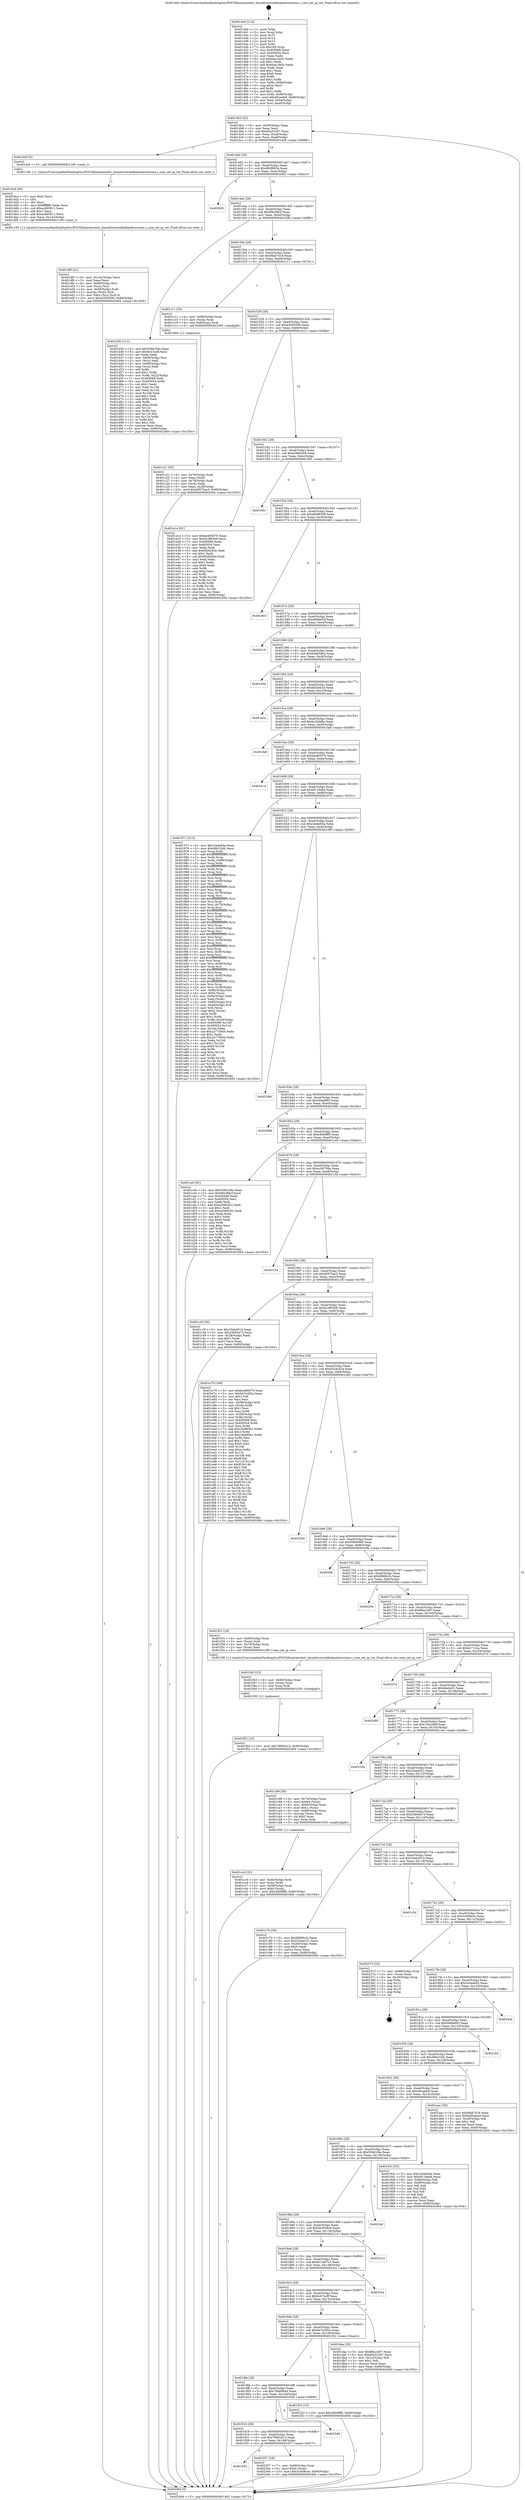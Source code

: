 digraph "0x401440" {
  label = "0x401440 (/mnt/c/Users/mathe/Desktop/tcc/POCII/binaries/extr_linuxdriversinfinibandcorecma.c_cma_set_ip_ver_Final-ollvm.out::main(0))"
  labelloc = "t"
  node[shape=record]

  Entry [label="",width=0.3,height=0.3,shape=circle,fillcolor=black,style=filled]
  "0x4014b2" [label="{
     0x4014b2 [32]\l
     | [instrs]\l
     &nbsp;&nbsp;0x4014b2 \<+6\>: mov -0x90(%rbp),%eax\l
     &nbsp;&nbsp;0x4014b8 \<+2\>: mov %eax,%ecx\l
     &nbsp;&nbsp;0x4014ba \<+6\>: sub $0x85a52267,%ecx\l
     &nbsp;&nbsp;0x4014c0 \<+6\>: mov %eax,-0xa4(%rbp)\l
     &nbsp;&nbsp;0x4014c6 \<+6\>: mov %ecx,-0xa8(%rbp)\l
     &nbsp;&nbsp;0x4014cc \<+6\>: je 0000000000401dc8 \<main+0x988\>\l
  }"]
  "0x401dc8" [label="{
     0x401dc8 [5]\l
     | [instrs]\l
     &nbsp;&nbsp;0x401dc8 \<+5\>: call 0000000000401160 \<next_i\>\l
     | [calls]\l
     &nbsp;&nbsp;0x401160 \{1\} (/mnt/c/Users/mathe/Desktop/tcc/POCII/binaries/extr_linuxdriversinfinibandcorecma.c_cma_set_ip_ver_Final-ollvm.out::next_i)\l
  }"]
  "0x4014d2" [label="{
     0x4014d2 [28]\l
     | [instrs]\l
     &nbsp;&nbsp;0x4014d2 \<+5\>: jmp 00000000004014d7 \<main+0x97\>\l
     &nbsp;&nbsp;0x4014d7 \<+6\>: mov -0xa4(%rbp),%eax\l
     &nbsp;&nbsp;0x4014dd \<+5\>: sub $0x860f8934,%eax\l
     &nbsp;&nbsp;0x4014e2 \<+6\>: mov %eax,-0xac(%rbp)\l
     &nbsp;&nbsp;0x4014e8 \<+6\>: je 0000000000402003 \<main+0xbc3\>\l
  }"]
  Exit [label="",width=0.3,height=0.3,shape=circle,fillcolor=black,style=filled,peripheries=2]
  "0x402003" [label="{
     0x402003\l
  }", style=dashed]
  "0x4014ee" [label="{
     0x4014ee [28]\l
     | [instrs]\l
     &nbsp;&nbsp;0x4014ee \<+5\>: jmp 00000000004014f3 \<main+0xb3\>\l
     &nbsp;&nbsp;0x4014f3 \<+6\>: mov -0xa4(%rbp),%eax\l
     &nbsp;&nbsp;0x4014f9 \<+5\>: sub $0x8f4386cf,%eax\l
     &nbsp;&nbsp;0x4014fe \<+6\>: mov %eax,-0xb0(%rbp)\l
     &nbsp;&nbsp;0x401504 \<+6\>: je 0000000000401d3b \<main+0x8fb\>\l
  }"]
  "0x401932" [label="{
     0x401932\l
  }", style=dashed]
  "0x401d3b" [label="{
     0x401d3b [111]\l
     | [instrs]\l
     &nbsp;&nbsp;0x401d3b \<+5\>: mov $0x53661f4e,%eax\l
     &nbsp;&nbsp;0x401d40 \<+5\>: mov $0x6cb7acff,%ecx\l
     &nbsp;&nbsp;0x401d45 \<+2\>: xor %edx,%edx\l
     &nbsp;&nbsp;0x401d47 \<+4\>: mov -0x58(%rbp),%rsi\l
     &nbsp;&nbsp;0x401d4b \<+2\>: mov (%rsi),%edi\l
     &nbsp;&nbsp;0x401d4d \<+4\>: mov -0x68(%rbp),%rsi\l
     &nbsp;&nbsp;0x401d51 \<+2\>: cmp (%rsi),%edi\l
     &nbsp;&nbsp;0x401d53 \<+4\>: setl %r8b\l
     &nbsp;&nbsp;0x401d57 \<+4\>: and $0x1,%r8b\l
     &nbsp;&nbsp;0x401d5b \<+4\>: mov %r8b,-0x22(%rbp)\l
     &nbsp;&nbsp;0x401d5f \<+7\>: mov 0x405068,%edi\l
     &nbsp;&nbsp;0x401d66 \<+8\>: mov 0x405054,%r9d\l
     &nbsp;&nbsp;0x401d6e \<+3\>: sub $0x1,%edx\l
     &nbsp;&nbsp;0x401d71 \<+3\>: mov %edi,%r10d\l
     &nbsp;&nbsp;0x401d74 \<+3\>: add %edx,%r10d\l
     &nbsp;&nbsp;0x401d77 \<+4\>: imul %r10d,%edi\l
     &nbsp;&nbsp;0x401d7b \<+3\>: and $0x1,%edi\l
     &nbsp;&nbsp;0x401d7e \<+3\>: cmp $0x0,%edi\l
     &nbsp;&nbsp;0x401d81 \<+4\>: sete %r8b\l
     &nbsp;&nbsp;0x401d85 \<+4\>: cmp $0xa,%r9d\l
     &nbsp;&nbsp;0x401d89 \<+4\>: setl %r11b\l
     &nbsp;&nbsp;0x401d8d \<+3\>: mov %r8b,%bl\l
     &nbsp;&nbsp;0x401d90 \<+3\>: and %r11b,%bl\l
     &nbsp;&nbsp;0x401d93 \<+3\>: xor %r11b,%r8b\l
     &nbsp;&nbsp;0x401d96 \<+3\>: or %r8b,%bl\l
     &nbsp;&nbsp;0x401d99 \<+3\>: test $0x1,%bl\l
     &nbsp;&nbsp;0x401d9c \<+3\>: cmovne %ecx,%eax\l
     &nbsp;&nbsp;0x401d9f \<+6\>: mov %eax,-0x90(%rbp)\l
     &nbsp;&nbsp;0x401da5 \<+5\>: jmp 0000000000402494 \<main+0x1054\>\l
  }"]
  "0x40150a" [label="{
     0x40150a [28]\l
     | [instrs]\l
     &nbsp;&nbsp;0x40150a \<+5\>: jmp 000000000040150f \<main+0xcf\>\l
     &nbsp;&nbsp;0x40150f \<+6\>: mov -0xa4(%rbp),%eax\l
     &nbsp;&nbsp;0x401515 \<+5\>: sub $0x9fa87416,%eax\l
     &nbsp;&nbsp;0x40151a \<+6\>: mov %eax,-0xb4(%rbp)\l
     &nbsp;&nbsp;0x401520 \<+6\>: je 0000000000401c11 \<main+0x7d1\>\l
  }"]
  "0x402357" [label="{
     0x402357 [28]\l
     | [instrs]\l
     &nbsp;&nbsp;0x402357 \<+7\>: mov -0x88(%rbp),%rax\l
     &nbsp;&nbsp;0x40235e \<+6\>: movl $0x0,(%rax)\l
     &nbsp;&nbsp;0x402364 \<+10\>: movl $0x3c008e3e,-0x90(%rbp)\l
     &nbsp;&nbsp;0x40236e \<+5\>: jmp 0000000000402494 \<main+0x1054\>\l
  }"]
  "0x401c11" [label="{
     0x401c11 [16]\l
     | [instrs]\l
     &nbsp;&nbsp;0x401c11 \<+4\>: mov -0x80(%rbp),%rax\l
     &nbsp;&nbsp;0x401c15 \<+3\>: mov (%rax),%rax\l
     &nbsp;&nbsp;0x401c18 \<+4\>: mov 0x8(%rax),%rdi\l
     &nbsp;&nbsp;0x401c1c \<+5\>: call 0000000000401060 \<atoi@plt\>\l
     | [calls]\l
     &nbsp;&nbsp;0x401060 \{1\} (unknown)\l
  }"]
  "0x401526" [label="{
     0x401526 [28]\l
     | [instrs]\l
     &nbsp;&nbsp;0x401526 \<+5\>: jmp 000000000040152b \<main+0xeb\>\l
     &nbsp;&nbsp;0x40152b \<+6\>: mov -0xa4(%rbp),%eax\l
     &nbsp;&nbsp;0x401531 \<+5\>: sub $0xa3595596,%eax\l
     &nbsp;&nbsp;0x401536 \<+6\>: mov %eax,-0xb8(%rbp)\l
     &nbsp;&nbsp;0x40153c \<+6\>: je 0000000000401e1e \<main+0x9de\>\l
  }"]
  "0x401916" [label="{
     0x401916 [28]\l
     | [instrs]\l
     &nbsp;&nbsp;0x401916 \<+5\>: jmp 000000000040191b \<main+0x4db\>\l
     &nbsp;&nbsp;0x40191b \<+6\>: mov -0xa4(%rbp),%eax\l
     &nbsp;&nbsp;0x401921 \<+5\>: sub $0x79992413,%eax\l
     &nbsp;&nbsp;0x401926 \<+6\>: mov %eax,-0x148(%rbp)\l
     &nbsp;&nbsp;0x40192c \<+6\>: je 0000000000402357 \<main+0xf17\>\l
  }"]
  "0x401e1e" [label="{
     0x401e1e [91]\l
     | [instrs]\l
     &nbsp;&nbsp;0x401e1e \<+5\>: mov $0xbe480070,%eax\l
     &nbsp;&nbsp;0x401e23 \<+5\>: mov $0xd1df0548,%ecx\l
     &nbsp;&nbsp;0x401e28 \<+7\>: mov 0x405068,%edx\l
     &nbsp;&nbsp;0x401e2f \<+7\>: mov 0x405054,%esi\l
     &nbsp;&nbsp;0x401e36 \<+2\>: mov %edx,%edi\l
     &nbsp;&nbsp;0x401e38 \<+6\>: add $0x9f28283e,%edi\l
     &nbsp;&nbsp;0x401e3e \<+3\>: sub $0x1,%edi\l
     &nbsp;&nbsp;0x401e41 \<+6\>: sub $0x9f28283e,%edi\l
     &nbsp;&nbsp;0x401e47 \<+3\>: imul %edi,%edx\l
     &nbsp;&nbsp;0x401e4a \<+3\>: and $0x1,%edx\l
     &nbsp;&nbsp;0x401e4d \<+3\>: cmp $0x0,%edx\l
     &nbsp;&nbsp;0x401e50 \<+4\>: sete %r8b\l
     &nbsp;&nbsp;0x401e54 \<+3\>: cmp $0xa,%esi\l
     &nbsp;&nbsp;0x401e57 \<+4\>: setl %r9b\l
     &nbsp;&nbsp;0x401e5b \<+3\>: mov %r8b,%r10b\l
     &nbsp;&nbsp;0x401e5e \<+3\>: and %r9b,%r10b\l
     &nbsp;&nbsp;0x401e61 \<+3\>: xor %r9b,%r8b\l
     &nbsp;&nbsp;0x401e64 \<+3\>: or %r8b,%r10b\l
     &nbsp;&nbsp;0x401e67 \<+4\>: test $0x1,%r10b\l
     &nbsp;&nbsp;0x401e6b \<+3\>: cmovne %ecx,%eax\l
     &nbsp;&nbsp;0x401e6e \<+6\>: mov %eax,-0x90(%rbp)\l
     &nbsp;&nbsp;0x401e74 \<+5\>: jmp 0000000000402494 \<main+0x1054\>\l
  }"]
  "0x401542" [label="{
     0x401542 [28]\l
     | [instrs]\l
     &nbsp;&nbsp;0x401542 \<+5\>: jmp 0000000000401547 \<main+0x107\>\l
     &nbsp;&nbsp;0x401547 \<+6\>: mov -0xa4(%rbp),%eax\l
     &nbsp;&nbsp;0x40154d \<+5\>: sub $0xa38e83e8,%eax\l
     &nbsp;&nbsp;0x401552 \<+6\>: mov %eax,-0xbc(%rbp)\l
     &nbsp;&nbsp;0x401558 \<+6\>: je 0000000000401f61 \<main+0xb21\>\l
  }"]
  "0x402348" [label="{
     0x402348\l
  }", style=dashed]
  "0x401f61" [label="{
     0x401f61\l
  }", style=dashed]
  "0x40155e" [label="{
     0x40155e [28]\l
     | [instrs]\l
     &nbsp;&nbsp;0x40155e \<+5\>: jmp 0000000000401563 \<main+0x123\>\l
     &nbsp;&nbsp;0x401563 \<+6\>: mov -0xa4(%rbp),%eax\l
     &nbsp;&nbsp;0x401569 \<+5\>: sub $0xa6688209,%eax\l
     &nbsp;&nbsp;0x40156e \<+6\>: mov %eax,-0xc0(%rbp)\l
     &nbsp;&nbsp;0x401574 \<+6\>: je 0000000000402463 \<main+0x1023\>\l
  }"]
  "0x401f52" [label="{
     0x401f52 [15]\l
     | [instrs]\l
     &nbsp;&nbsp;0x401f52 \<+10\>: movl $0x79992413,-0x90(%rbp)\l
     &nbsp;&nbsp;0x401f5c \<+5\>: jmp 0000000000402494 \<main+0x1054\>\l
  }"]
  "0x402463" [label="{
     0x402463\l
  }", style=dashed]
  "0x40157a" [label="{
     0x40157a [28]\l
     | [instrs]\l
     &nbsp;&nbsp;0x40157a \<+5\>: jmp 000000000040157f \<main+0x13f\>\l
     &nbsp;&nbsp;0x40157f \<+6\>: mov -0xa4(%rbp),%eax\l
     &nbsp;&nbsp;0x401585 \<+5\>: sub $0xa68de02f,%eax\l
     &nbsp;&nbsp;0x40158a \<+6\>: mov %eax,-0xc4(%rbp)\l
     &nbsp;&nbsp;0x401590 \<+6\>: je 00000000004021cf \<main+0xd8f\>\l
  }"]
  "0x401f43" [label="{
     0x401f43 [15]\l
     | [instrs]\l
     &nbsp;&nbsp;0x401f43 \<+4\>: mov -0x60(%rbp),%rax\l
     &nbsp;&nbsp;0x401f47 \<+3\>: mov (%rax),%rax\l
     &nbsp;&nbsp;0x401f4a \<+3\>: mov %rax,%rdi\l
     &nbsp;&nbsp;0x401f4d \<+5\>: call 0000000000401030 \<free@plt\>\l
     | [calls]\l
     &nbsp;&nbsp;0x401030 \{1\} (unknown)\l
  }"]
  "0x4021cf" [label="{
     0x4021cf\l
  }", style=dashed]
  "0x401596" [label="{
     0x401596 [28]\l
     | [instrs]\l
     &nbsp;&nbsp;0x401596 \<+5\>: jmp 000000000040159b \<main+0x15b\>\l
     &nbsp;&nbsp;0x40159b \<+6\>: mov -0xa4(%rbp),%eax\l
     &nbsp;&nbsp;0x4015a1 \<+5\>: sub $0xb44b59e2,%eax\l
     &nbsp;&nbsp;0x4015a6 \<+6\>: mov %eax,-0xc8(%rbp)\l
     &nbsp;&nbsp;0x4015ac \<+6\>: je 0000000000401b5d \<main+0x71d\>\l
  }"]
  "0x4018fa" [label="{
     0x4018fa [28]\l
     | [instrs]\l
     &nbsp;&nbsp;0x4018fa \<+5\>: jmp 00000000004018ff \<main+0x4bf\>\l
     &nbsp;&nbsp;0x4018ff \<+6\>: mov -0xa4(%rbp),%eax\l
     &nbsp;&nbsp;0x401905 \<+5\>: sub $0x76b69b4d,%eax\l
     &nbsp;&nbsp;0x40190a \<+6\>: mov %eax,-0x144(%rbp)\l
     &nbsp;&nbsp;0x401910 \<+6\>: je 0000000000402348 \<main+0xf08\>\l
  }"]
  "0x401b5d" [label="{
     0x401b5d\l
  }", style=dashed]
  "0x4015b2" [label="{
     0x4015b2 [28]\l
     | [instrs]\l
     &nbsp;&nbsp;0x4015b2 \<+5\>: jmp 00000000004015b7 \<main+0x177\>\l
     &nbsp;&nbsp;0x4015b7 \<+6\>: mov -0xa4(%rbp),%eax\l
     &nbsp;&nbsp;0x4015bd \<+5\>: sub $0xbbf2eb2d,%eax\l
     &nbsp;&nbsp;0x4015c2 \<+6\>: mov %eax,-0xcc(%rbp)\l
     &nbsp;&nbsp;0x4015c8 \<+6\>: je 0000000000401aca \<main+0x68a\>\l
  }"]
  "0x401f22" [label="{
     0x401f22 [15]\l
     | [instrs]\l
     &nbsp;&nbsp;0x401f22 \<+10\>: movl $0xc8408ff5,-0x90(%rbp)\l
     &nbsp;&nbsp;0x401f2c \<+5\>: jmp 0000000000402494 \<main+0x1054\>\l
  }"]
  "0x401aca" [label="{
     0x401aca\l
  }", style=dashed]
  "0x4015ce" [label="{
     0x4015ce [28]\l
     | [instrs]\l
     &nbsp;&nbsp;0x4015ce \<+5\>: jmp 00000000004015d3 \<main+0x193\>\l
     &nbsp;&nbsp;0x4015d3 \<+6\>: mov -0xa4(%rbp),%eax\l
     &nbsp;&nbsp;0x4015d9 \<+5\>: sub $0xbc2bfd8a,%eax\l
     &nbsp;&nbsp;0x4015de \<+6\>: mov %eax,-0xd0(%rbp)\l
     &nbsp;&nbsp;0x4015e4 \<+6\>: je 0000000000401fa8 \<main+0xb68\>\l
  }"]
  "0x401df5" [label="{
     0x401df5 [41]\l
     | [instrs]\l
     &nbsp;&nbsp;0x401df5 \<+6\>: mov -0x14c(%rbp),%ecx\l
     &nbsp;&nbsp;0x401dfb \<+3\>: imul %eax,%ecx\l
     &nbsp;&nbsp;0x401dfe \<+4\>: mov -0x60(%rbp),%rsi\l
     &nbsp;&nbsp;0x401e02 \<+3\>: mov (%rsi),%rsi\l
     &nbsp;&nbsp;0x401e05 \<+4\>: mov -0x58(%rbp),%rdi\l
     &nbsp;&nbsp;0x401e09 \<+3\>: movslq (%rdi),%rdi\l
     &nbsp;&nbsp;0x401e0c \<+3\>: mov %ecx,(%rsi,%rdi,4)\l
     &nbsp;&nbsp;0x401e0f \<+10\>: movl $0xa3595596,-0x90(%rbp)\l
     &nbsp;&nbsp;0x401e19 \<+5\>: jmp 0000000000402494 \<main+0x1054\>\l
  }"]
  "0x401fa8" [label="{
     0x401fa8\l
  }", style=dashed]
  "0x4015ea" [label="{
     0x4015ea [28]\l
     | [instrs]\l
     &nbsp;&nbsp;0x4015ea \<+5\>: jmp 00000000004015ef \<main+0x1af\>\l
     &nbsp;&nbsp;0x4015ef \<+6\>: mov -0xa4(%rbp),%eax\l
     &nbsp;&nbsp;0x4015f5 \<+5\>: sub $0xbe480070,%eax\l
     &nbsp;&nbsp;0x4015fa \<+6\>: mov %eax,-0xd4(%rbp)\l
     &nbsp;&nbsp;0x401600 \<+6\>: je 0000000000402414 \<main+0xfd4\>\l
  }"]
  "0x401dcd" [label="{
     0x401dcd [40]\l
     | [instrs]\l
     &nbsp;&nbsp;0x401dcd \<+5\>: mov $0x2,%ecx\l
     &nbsp;&nbsp;0x401dd2 \<+1\>: cltd\l
     &nbsp;&nbsp;0x401dd3 \<+2\>: idiv %ecx\l
     &nbsp;&nbsp;0x401dd5 \<+6\>: imul $0xfffffffe,%edx,%ecx\l
     &nbsp;&nbsp;0x401ddb \<+6\>: sub $0xac665911,%ecx\l
     &nbsp;&nbsp;0x401de1 \<+3\>: add $0x1,%ecx\l
     &nbsp;&nbsp;0x401de4 \<+6\>: add $0xac665911,%ecx\l
     &nbsp;&nbsp;0x401dea \<+6\>: mov %ecx,-0x14c(%rbp)\l
     &nbsp;&nbsp;0x401df0 \<+5\>: call 0000000000401160 \<next_i\>\l
     | [calls]\l
     &nbsp;&nbsp;0x401160 \{1\} (/mnt/c/Users/mathe/Desktop/tcc/POCII/binaries/extr_linuxdriversinfinibandcorecma.c_cma_set_ip_ver_Final-ollvm.out::next_i)\l
  }"]
  "0x402414" [label="{
     0x402414\l
  }", style=dashed]
  "0x401606" [label="{
     0x401606 [28]\l
     | [instrs]\l
     &nbsp;&nbsp;0x401606 \<+5\>: jmp 000000000040160b \<main+0x1cb\>\l
     &nbsp;&nbsp;0x40160b \<+6\>: mov -0xa4(%rbp),%eax\l
     &nbsp;&nbsp;0x401611 \<+5\>: sub $0xbf118dd4,%eax\l
     &nbsp;&nbsp;0x401616 \<+6\>: mov %eax,-0xd8(%rbp)\l
     &nbsp;&nbsp;0x40161c \<+6\>: je 0000000000401971 \<main+0x531\>\l
  }"]
  "0x4018de" [label="{
     0x4018de [28]\l
     | [instrs]\l
     &nbsp;&nbsp;0x4018de \<+5\>: jmp 00000000004018e3 \<main+0x4a3\>\l
     &nbsp;&nbsp;0x4018e3 \<+6\>: mov -0xa4(%rbp),%eax\l
     &nbsp;&nbsp;0x4018e9 \<+5\>: sub $0x6e7e382a,%eax\l
     &nbsp;&nbsp;0x4018ee \<+6\>: mov %eax,-0x140(%rbp)\l
     &nbsp;&nbsp;0x4018f4 \<+6\>: je 0000000000401f22 \<main+0xae2\>\l
  }"]
  "0x401971" [label="{
     0x401971 [315]\l
     | [instrs]\l
     &nbsp;&nbsp;0x401971 \<+5\>: mov $0xc2ede64a,%eax\l
     &nbsp;&nbsp;0x401976 \<+5\>: mov $0x49b31bfc,%ecx\l
     &nbsp;&nbsp;0x40197b \<+3\>: mov %rsp,%rdx\l
     &nbsp;&nbsp;0x40197e \<+4\>: add $0xfffffffffffffff0,%rdx\l
     &nbsp;&nbsp;0x401982 \<+3\>: mov %rdx,%rsp\l
     &nbsp;&nbsp;0x401985 \<+7\>: mov %rdx,-0x88(%rbp)\l
     &nbsp;&nbsp;0x40198c \<+3\>: mov %rsp,%rdx\l
     &nbsp;&nbsp;0x40198f \<+4\>: add $0xfffffffffffffff0,%rdx\l
     &nbsp;&nbsp;0x401993 \<+3\>: mov %rdx,%rsp\l
     &nbsp;&nbsp;0x401996 \<+3\>: mov %rsp,%rsi\l
     &nbsp;&nbsp;0x401999 \<+4\>: add $0xfffffffffffffff0,%rsi\l
     &nbsp;&nbsp;0x40199d \<+3\>: mov %rsi,%rsp\l
     &nbsp;&nbsp;0x4019a0 \<+4\>: mov %rsi,-0x80(%rbp)\l
     &nbsp;&nbsp;0x4019a4 \<+3\>: mov %rsp,%rsi\l
     &nbsp;&nbsp;0x4019a7 \<+4\>: add $0xfffffffffffffff0,%rsi\l
     &nbsp;&nbsp;0x4019ab \<+3\>: mov %rsi,%rsp\l
     &nbsp;&nbsp;0x4019ae \<+4\>: mov %rsi,-0x78(%rbp)\l
     &nbsp;&nbsp;0x4019b2 \<+3\>: mov %rsp,%rsi\l
     &nbsp;&nbsp;0x4019b5 \<+4\>: add $0xfffffffffffffff0,%rsi\l
     &nbsp;&nbsp;0x4019b9 \<+3\>: mov %rsi,%rsp\l
     &nbsp;&nbsp;0x4019bc \<+4\>: mov %rsi,-0x70(%rbp)\l
     &nbsp;&nbsp;0x4019c0 \<+3\>: mov %rsp,%rsi\l
     &nbsp;&nbsp;0x4019c3 \<+4\>: add $0xfffffffffffffff0,%rsi\l
     &nbsp;&nbsp;0x4019c7 \<+3\>: mov %rsi,%rsp\l
     &nbsp;&nbsp;0x4019ca \<+4\>: mov %rsi,-0x68(%rbp)\l
     &nbsp;&nbsp;0x4019ce \<+3\>: mov %rsp,%rsi\l
     &nbsp;&nbsp;0x4019d1 \<+4\>: add $0xfffffffffffffff0,%rsi\l
     &nbsp;&nbsp;0x4019d5 \<+3\>: mov %rsi,%rsp\l
     &nbsp;&nbsp;0x4019d8 \<+4\>: mov %rsi,-0x60(%rbp)\l
     &nbsp;&nbsp;0x4019dc \<+3\>: mov %rsp,%rsi\l
     &nbsp;&nbsp;0x4019df \<+4\>: add $0xfffffffffffffff0,%rsi\l
     &nbsp;&nbsp;0x4019e3 \<+3\>: mov %rsi,%rsp\l
     &nbsp;&nbsp;0x4019e6 \<+4\>: mov %rsi,-0x58(%rbp)\l
     &nbsp;&nbsp;0x4019ea \<+3\>: mov %rsp,%rsi\l
     &nbsp;&nbsp;0x4019ed \<+4\>: add $0xfffffffffffffff0,%rsi\l
     &nbsp;&nbsp;0x4019f1 \<+3\>: mov %rsi,%rsp\l
     &nbsp;&nbsp;0x4019f4 \<+4\>: mov %rsi,-0x50(%rbp)\l
     &nbsp;&nbsp;0x4019f8 \<+3\>: mov %rsp,%rsi\l
     &nbsp;&nbsp;0x4019fb \<+4\>: add $0xfffffffffffffff0,%rsi\l
     &nbsp;&nbsp;0x4019ff \<+3\>: mov %rsi,%rsp\l
     &nbsp;&nbsp;0x401a02 \<+4\>: mov %rsi,-0x48(%rbp)\l
     &nbsp;&nbsp;0x401a06 \<+3\>: mov %rsp,%rsi\l
     &nbsp;&nbsp;0x401a09 \<+4\>: add $0xfffffffffffffff0,%rsi\l
     &nbsp;&nbsp;0x401a0d \<+3\>: mov %rsi,%rsp\l
     &nbsp;&nbsp;0x401a10 \<+4\>: mov %rsi,-0x40(%rbp)\l
     &nbsp;&nbsp;0x401a14 \<+3\>: mov %rsp,%rsi\l
     &nbsp;&nbsp;0x401a17 \<+4\>: add $0xfffffffffffffff0,%rsi\l
     &nbsp;&nbsp;0x401a1b \<+3\>: mov %rsi,%rsp\l
     &nbsp;&nbsp;0x401a1e \<+4\>: mov %rsi,-0x38(%rbp)\l
     &nbsp;&nbsp;0x401a22 \<+7\>: mov -0x88(%rbp),%rsi\l
     &nbsp;&nbsp;0x401a29 \<+6\>: movl $0x0,(%rsi)\l
     &nbsp;&nbsp;0x401a2f \<+6\>: mov -0x94(%rbp),%edi\l
     &nbsp;&nbsp;0x401a35 \<+2\>: mov %edi,(%rdx)\l
     &nbsp;&nbsp;0x401a37 \<+4\>: mov -0x80(%rbp),%rsi\l
     &nbsp;&nbsp;0x401a3b \<+7\>: mov -0xa0(%rbp),%r8\l
     &nbsp;&nbsp;0x401a42 \<+3\>: mov %r8,(%rsi)\l
     &nbsp;&nbsp;0x401a45 \<+3\>: cmpl $0x2,(%rdx)\l
     &nbsp;&nbsp;0x401a48 \<+4\>: setne %r9b\l
     &nbsp;&nbsp;0x401a4c \<+4\>: and $0x1,%r9b\l
     &nbsp;&nbsp;0x401a50 \<+4\>: mov %r9b,-0x29(%rbp)\l
     &nbsp;&nbsp;0x401a54 \<+8\>: mov 0x405068,%r10d\l
     &nbsp;&nbsp;0x401a5c \<+8\>: mov 0x405054,%r11d\l
     &nbsp;&nbsp;0x401a64 \<+3\>: mov %r10d,%ebx\l
     &nbsp;&nbsp;0x401a67 \<+6\>: sub $0x2a774944,%ebx\l
     &nbsp;&nbsp;0x401a6d \<+3\>: sub $0x1,%ebx\l
     &nbsp;&nbsp;0x401a70 \<+6\>: add $0x2a774944,%ebx\l
     &nbsp;&nbsp;0x401a76 \<+4\>: imul %ebx,%r10d\l
     &nbsp;&nbsp;0x401a7a \<+4\>: and $0x1,%r10d\l
     &nbsp;&nbsp;0x401a7e \<+4\>: cmp $0x0,%r10d\l
     &nbsp;&nbsp;0x401a82 \<+4\>: sete %r9b\l
     &nbsp;&nbsp;0x401a86 \<+4\>: cmp $0xa,%r11d\l
     &nbsp;&nbsp;0x401a8a \<+4\>: setl %r14b\l
     &nbsp;&nbsp;0x401a8e \<+3\>: mov %r9b,%r15b\l
     &nbsp;&nbsp;0x401a91 \<+3\>: and %r14b,%r15b\l
     &nbsp;&nbsp;0x401a94 \<+3\>: xor %r14b,%r9b\l
     &nbsp;&nbsp;0x401a97 \<+3\>: or %r9b,%r15b\l
     &nbsp;&nbsp;0x401a9a \<+4\>: test $0x1,%r15b\l
     &nbsp;&nbsp;0x401a9e \<+3\>: cmovne %ecx,%eax\l
     &nbsp;&nbsp;0x401aa1 \<+6\>: mov %eax,-0x90(%rbp)\l
     &nbsp;&nbsp;0x401aa7 \<+5\>: jmp 0000000000402494 \<main+0x1054\>\l
  }"]
  "0x401622" [label="{
     0x401622 [28]\l
     | [instrs]\l
     &nbsp;&nbsp;0x401622 \<+5\>: jmp 0000000000401627 \<main+0x1e7\>\l
     &nbsp;&nbsp;0x401627 \<+6\>: mov -0xa4(%rbp),%eax\l
     &nbsp;&nbsp;0x40162d \<+5\>: sub $0xc2ede64a,%eax\l
     &nbsp;&nbsp;0x401632 \<+6\>: mov %eax,-0xdc(%rbp)\l
     &nbsp;&nbsp;0x401638 \<+6\>: je 0000000000402389 \<main+0xf49\>\l
  }"]
  "0x401daa" [label="{
     0x401daa [30]\l
     | [instrs]\l
     &nbsp;&nbsp;0x401daa \<+5\>: mov $0xff4a1b87,%eax\l
     &nbsp;&nbsp;0x401daf \<+5\>: mov $0x85a52267,%ecx\l
     &nbsp;&nbsp;0x401db4 \<+3\>: mov -0x22(%rbp),%dl\l
     &nbsp;&nbsp;0x401db7 \<+3\>: test $0x1,%dl\l
     &nbsp;&nbsp;0x401dba \<+3\>: cmovne %ecx,%eax\l
     &nbsp;&nbsp;0x401dbd \<+6\>: mov %eax,-0x90(%rbp)\l
     &nbsp;&nbsp;0x401dc3 \<+5\>: jmp 0000000000402494 \<main+0x1054\>\l
  }"]
  "0x402389" [label="{
     0x402389\l
  }", style=dashed]
  "0x40163e" [label="{
     0x40163e [28]\l
     | [instrs]\l
     &nbsp;&nbsp;0x40163e \<+5\>: jmp 0000000000401643 \<main+0x203\>\l
     &nbsp;&nbsp;0x401643 \<+6\>: mov -0xa4(%rbp),%eax\l
     &nbsp;&nbsp;0x401649 \<+5\>: sub $0xc6aa9f53,%eax\l
     &nbsp;&nbsp;0x40164e \<+6\>: mov %eax,-0xe0(%rbp)\l
     &nbsp;&nbsp;0x401654 \<+6\>: je 000000000040209b \<main+0xc5b\>\l
  }"]
  "0x4018c2" [label="{
     0x4018c2 [28]\l
     | [instrs]\l
     &nbsp;&nbsp;0x4018c2 \<+5\>: jmp 00000000004018c7 \<main+0x487\>\l
     &nbsp;&nbsp;0x4018c7 \<+6\>: mov -0xa4(%rbp),%eax\l
     &nbsp;&nbsp;0x4018cd \<+5\>: sub $0x6cb7acff,%eax\l
     &nbsp;&nbsp;0x4018d2 \<+6\>: mov %eax,-0x13c(%rbp)\l
     &nbsp;&nbsp;0x4018d8 \<+6\>: je 0000000000401daa \<main+0x96a\>\l
  }"]
  "0x40209b" [label="{
     0x40209b\l
  }", style=dashed]
  "0x40165a" [label="{
     0x40165a [28]\l
     | [instrs]\l
     &nbsp;&nbsp;0x40165a \<+5\>: jmp 000000000040165f \<main+0x21f\>\l
     &nbsp;&nbsp;0x40165f \<+6\>: mov -0xa4(%rbp),%eax\l
     &nbsp;&nbsp;0x401665 \<+5\>: sub $0xc8408ff5,%eax\l
     &nbsp;&nbsp;0x40166a \<+6\>: mov %eax,-0xe4(%rbp)\l
     &nbsp;&nbsp;0x401670 \<+6\>: je 0000000000401ce0 \<main+0x8a0\>\l
  }"]
  "0x4023ce" [label="{
     0x4023ce\l
  }", style=dashed]
  "0x401ce0" [label="{
     0x401ce0 [91]\l
     | [instrs]\l
     &nbsp;&nbsp;0x401ce0 \<+5\>: mov $0x53661f4e,%eax\l
     &nbsp;&nbsp;0x401ce5 \<+5\>: mov $0x8f4386cf,%ecx\l
     &nbsp;&nbsp;0x401cea \<+7\>: mov 0x405068,%edx\l
     &nbsp;&nbsp;0x401cf1 \<+7\>: mov 0x405054,%esi\l
     &nbsp;&nbsp;0x401cf8 \<+2\>: mov %edx,%edi\l
     &nbsp;&nbsp;0x401cfa \<+6\>: add $0xa2066202,%edi\l
     &nbsp;&nbsp;0x401d00 \<+3\>: sub $0x1,%edi\l
     &nbsp;&nbsp;0x401d03 \<+6\>: sub $0xa2066202,%edi\l
     &nbsp;&nbsp;0x401d09 \<+3\>: imul %edi,%edx\l
     &nbsp;&nbsp;0x401d0c \<+3\>: and $0x1,%edx\l
     &nbsp;&nbsp;0x401d0f \<+3\>: cmp $0x0,%edx\l
     &nbsp;&nbsp;0x401d12 \<+4\>: sete %r8b\l
     &nbsp;&nbsp;0x401d16 \<+3\>: cmp $0xa,%esi\l
     &nbsp;&nbsp;0x401d19 \<+4\>: setl %r9b\l
     &nbsp;&nbsp;0x401d1d \<+3\>: mov %r8b,%r10b\l
     &nbsp;&nbsp;0x401d20 \<+3\>: and %r9b,%r10b\l
     &nbsp;&nbsp;0x401d23 \<+3\>: xor %r9b,%r8b\l
     &nbsp;&nbsp;0x401d26 \<+3\>: or %r8b,%r10b\l
     &nbsp;&nbsp;0x401d29 \<+4\>: test $0x1,%r10b\l
     &nbsp;&nbsp;0x401d2d \<+3\>: cmovne %ecx,%eax\l
     &nbsp;&nbsp;0x401d30 \<+6\>: mov %eax,-0x90(%rbp)\l
     &nbsp;&nbsp;0x401d36 \<+5\>: jmp 0000000000402494 \<main+0x1054\>\l
  }"]
  "0x401676" [label="{
     0x401676 [28]\l
     | [instrs]\l
     &nbsp;&nbsp;0x401676 \<+5\>: jmp 000000000040167b \<main+0x23b\>\l
     &nbsp;&nbsp;0x40167b \<+6\>: mov -0xa4(%rbp),%eax\l
     &nbsp;&nbsp;0x401681 \<+5\>: sub $0xcc00794a,%eax\l
     &nbsp;&nbsp;0x401686 \<+6\>: mov %eax,-0xe8(%rbp)\l
     &nbsp;&nbsp;0x40168c \<+6\>: je 0000000000402154 \<main+0xd14\>\l
  }"]
  "0x4018a6" [label="{
     0x4018a6 [28]\l
     | [instrs]\l
     &nbsp;&nbsp;0x4018a6 \<+5\>: jmp 00000000004018ab \<main+0x46b\>\l
     &nbsp;&nbsp;0x4018ab \<+6\>: mov -0xa4(%rbp),%eax\l
     &nbsp;&nbsp;0x4018b1 \<+5\>: sub $0x612487c3,%eax\l
     &nbsp;&nbsp;0x4018b6 \<+6\>: mov %eax,-0x138(%rbp)\l
     &nbsp;&nbsp;0x4018bc \<+6\>: je 00000000004023ce \<main+0xf8e\>\l
  }"]
  "0x402154" [label="{
     0x402154\l
  }", style=dashed]
  "0x401692" [label="{
     0x401692 [28]\l
     | [instrs]\l
     &nbsp;&nbsp;0x401692 \<+5\>: jmp 0000000000401697 \<main+0x257\>\l
     &nbsp;&nbsp;0x401697 \<+6\>: mov -0xa4(%rbp),%eax\l
     &nbsp;&nbsp;0x40169d \<+5\>: sub $0xd057bac3,%eax\l
     &nbsp;&nbsp;0x4016a2 \<+6\>: mov %eax,-0xec(%rbp)\l
     &nbsp;&nbsp;0x4016a8 \<+6\>: je 0000000000401c3f \<main+0x7ff\>\l
  }"]
  "0x40221d" [label="{
     0x40221d\l
  }", style=dashed]
  "0x401c3f" [label="{
     0x401c3f [30]\l
     | [instrs]\l
     &nbsp;&nbsp;0x401c3f \<+5\>: mov $0x33eb2014,%eax\l
     &nbsp;&nbsp;0x401c44 \<+5\>: mov $0x25b93a73,%ecx\l
     &nbsp;&nbsp;0x401c49 \<+3\>: mov -0x28(%rbp),%edx\l
     &nbsp;&nbsp;0x401c4c \<+3\>: cmp $0x1,%edx\l
     &nbsp;&nbsp;0x401c4f \<+3\>: cmovl %ecx,%eax\l
     &nbsp;&nbsp;0x401c52 \<+6\>: mov %eax,-0x90(%rbp)\l
     &nbsp;&nbsp;0x401c58 \<+5\>: jmp 0000000000402494 \<main+0x1054\>\l
  }"]
  "0x4016ae" [label="{
     0x4016ae [28]\l
     | [instrs]\l
     &nbsp;&nbsp;0x4016ae \<+5\>: jmp 00000000004016b3 \<main+0x273\>\l
     &nbsp;&nbsp;0x4016b3 \<+6\>: mov -0xa4(%rbp),%eax\l
     &nbsp;&nbsp;0x4016b9 \<+5\>: sub $0xd1df0548,%eax\l
     &nbsp;&nbsp;0x4016be \<+6\>: mov %eax,-0xf0(%rbp)\l
     &nbsp;&nbsp;0x4016c4 \<+6\>: je 0000000000401e79 \<main+0xa39\>\l
  }"]
  "0x40188a" [label="{
     0x40188a [28]\l
     | [instrs]\l
     &nbsp;&nbsp;0x40188a \<+5\>: jmp 000000000040188f \<main+0x44f\>\l
     &nbsp;&nbsp;0x40188f \<+6\>: mov -0xa4(%rbp),%eax\l
     &nbsp;&nbsp;0x401895 \<+5\>: sub $0x5e35b8cd,%eax\l
     &nbsp;&nbsp;0x40189a \<+6\>: mov %eax,-0x134(%rbp)\l
     &nbsp;&nbsp;0x4018a0 \<+6\>: je 000000000040221d \<main+0xddd\>\l
  }"]
  "0x401e79" [label="{
     0x401e79 [169]\l
     | [instrs]\l
     &nbsp;&nbsp;0x401e79 \<+5\>: mov $0xbe480070,%eax\l
     &nbsp;&nbsp;0x401e7e \<+5\>: mov $0x6e7e382a,%ecx\l
     &nbsp;&nbsp;0x401e83 \<+2\>: mov $0x1,%dl\l
     &nbsp;&nbsp;0x401e85 \<+2\>: xor %esi,%esi\l
     &nbsp;&nbsp;0x401e87 \<+4\>: mov -0x58(%rbp),%rdi\l
     &nbsp;&nbsp;0x401e8b \<+3\>: mov (%rdi),%r8d\l
     &nbsp;&nbsp;0x401e8e \<+3\>: sub $0x1,%esi\l
     &nbsp;&nbsp;0x401e91 \<+3\>: sub %esi,%r8d\l
     &nbsp;&nbsp;0x401e94 \<+4\>: mov -0x58(%rbp),%rdi\l
     &nbsp;&nbsp;0x401e98 \<+3\>: mov %r8d,(%rdi)\l
     &nbsp;&nbsp;0x401e9b \<+7\>: mov 0x405068,%esi\l
     &nbsp;&nbsp;0x401ea2 \<+8\>: mov 0x405054,%r8d\l
     &nbsp;&nbsp;0x401eaa \<+3\>: mov %esi,%r9d\l
     &nbsp;&nbsp;0x401ead \<+7\>: add $0xc3b985b1,%r9d\l
     &nbsp;&nbsp;0x401eb4 \<+4\>: sub $0x1,%r9d\l
     &nbsp;&nbsp;0x401eb8 \<+7\>: sub $0xc3b985b1,%r9d\l
     &nbsp;&nbsp;0x401ebf \<+4\>: imul %r9d,%esi\l
     &nbsp;&nbsp;0x401ec3 \<+3\>: and $0x1,%esi\l
     &nbsp;&nbsp;0x401ec6 \<+3\>: cmp $0x0,%esi\l
     &nbsp;&nbsp;0x401ec9 \<+4\>: sete %r10b\l
     &nbsp;&nbsp;0x401ecd \<+4\>: cmp $0xa,%r8d\l
     &nbsp;&nbsp;0x401ed1 \<+4\>: setl %r11b\l
     &nbsp;&nbsp;0x401ed5 \<+3\>: mov %r10b,%bl\l
     &nbsp;&nbsp;0x401ed8 \<+3\>: xor $0xff,%bl\l
     &nbsp;&nbsp;0x401edb \<+3\>: mov %r11b,%r14b\l
     &nbsp;&nbsp;0x401ede \<+4\>: xor $0xff,%r14b\l
     &nbsp;&nbsp;0x401ee2 \<+3\>: xor $0x1,%dl\l
     &nbsp;&nbsp;0x401ee5 \<+3\>: mov %bl,%r15b\l
     &nbsp;&nbsp;0x401ee8 \<+4\>: and $0xff,%r15b\l
     &nbsp;&nbsp;0x401eec \<+3\>: and %dl,%r10b\l
     &nbsp;&nbsp;0x401eef \<+3\>: mov %r14b,%r12b\l
     &nbsp;&nbsp;0x401ef2 \<+4\>: and $0xff,%r12b\l
     &nbsp;&nbsp;0x401ef6 \<+3\>: and %dl,%r11b\l
     &nbsp;&nbsp;0x401ef9 \<+3\>: or %r10b,%r15b\l
     &nbsp;&nbsp;0x401efc \<+3\>: or %r11b,%r12b\l
     &nbsp;&nbsp;0x401eff \<+3\>: xor %r12b,%r15b\l
     &nbsp;&nbsp;0x401f02 \<+3\>: or %r14b,%bl\l
     &nbsp;&nbsp;0x401f05 \<+3\>: xor $0xff,%bl\l
     &nbsp;&nbsp;0x401f08 \<+3\>: or $0x1,%dl\l
     &nbsp;&nbsp;0x401f0b \<+2\>: and %dl,%bl\l
     &nbsp;&nbsp;0x401f0d \<+3\>: or %bl,%r15b\l
     &nbsp;&nbsp;0x401f10 \<+4\>: test $0x1,%r15b\l
     &nbsp;&nbsp;0x401f14 \<+3\>: cmovne %ecx,%eax\l
     &nbsp;&nbsp;0x401f17 \<+6\>: mov %eax,-0x90(%rbp)\l
     &nbsp;&nbsp;0x401f1d \<+5\>: jmp 0000000000402494 \<main+0x1054\>\l
  }"]
  "0x4016ca" [label="{
     0x4016ca [28]\l
     | [instrs]\l
     &nbsp;&nbsp;0x4016ca \<+5\>: jmp 00000000004016cf \<main+0x28f\>\l
     &nbsp;&nbsp;0x4016cf \<+6\>: mov -0xa4(%rbp),%eax\l
     &nbsp;&nbsp;0x4016d5 \<+5\>: sub $0xd524c434,%eax\l
     &nbsp;&nbsp;0x4016da \<+6\>: mov %eax,-0xf4(%rbp)\l
     &nbsp;&nbsp;0x4016e0 \<+6\>: je 00000000004022b0 \<main+0xe70\>\l
  }"]
  "0x4023ef" [label="{
     0x4023ef\l
  }", style=dashed]
  "0x4022b0" [label="{
     0x4022b0\l
  }", style=dashed]
  "0x4016e6" [label="{
     0x4016e6 [28]\l
     | [instrs]\l
     &nbsp;&nbsp;0x4016e6 \<+5\>: jmp 00000000004016eb \<main+0x2ab\>\l
     &nbsp;&nbsp;0x4016eb \<+6\>: mov -0xa4(%rbp),%eax\l
     &nbsp;&nbsp;0x4016f1 \<+5\>: sub $0xf390999d,%eax\l
     &nbsp;&nbsp;0x4016f6 \<+6\>: mov %eax,-0xf8(%rbp)\l
     &nbsp;&nbsp;0x4016fc \<+6\>: je 00000000004020fe \<main+0xcbe\>\l
  }"]
  "0x401cc0" [label="{
     0x401cc0 [32]\l
     | [instrs]\l
     &nbsp;&nbsp;0x401cc0 \<+4\>: mov -0x60(%rbp),%rdi\l
     &nbsp;&nbsp;0x401cc4 \<+3\>: mov %rax,(%rdi)\l
     &nbsp;&nbsp;0x401cc7 \<+4\>: mov -0x58(%rbp),%rax\l
     &nbsp;&nbsp;0x401ccb \<+6\>: movl $0x0,(%rax)\l
     &nbsp;&nbsp;0x401cd1 \<+10\>: movl $0xc8408ff5,-0x90(%rbp)\l
     &nbsp;&nbsp;0x401cdb \<+5\>: jmp 0000000000402494 \<main+0x1054\>\l
  }"]
  "0x4020fe" [label="{
     0x4020fe\l
  }", style=dashed]
  "0x401702" [label="{
     0x401702 [28]\l
     | [instrs]\l
     &nbsp;&nbsp;0x401702 \<+5\>: jmp 0000000000401707 \<main+0x2c7\>\l
     &nbsp;&nbsp;0x401707 \<+6\>: mov -0xa4(%rbp),%eax\l
     &nbsp;&nbsp;0x40170d \<+5\>: sub $0xfd96fe1b,%eax\l
     &nbsp;&nbsp;0x401712 \<+6\>: mov %eax,-0xfc(%rbp)\l
     &nbsp;&nbsp;0x401718 \<+6\>: je 000000000040220e \<main+0xdce\>\l
  }"]
  "0x401c21" [label="{
     0x401c21 [30]\l
     | [instrs]\l
     &nbsp;&nbsp;0x401c21 \<+4\>: mov -0x78(%rbp),%rdi\l
     &nbsp;&nbsp;0x401c25 \<+2\>: mov %eax,(%rdi)\l
     &nbsp;&nbsp;0x401c27 \<+4\>: mov -0x78(%rbp),%rdi\l
     &nbsp;&nbsp;0x401c2b \<+2\>: mov (%rdi),%eax\l
     &nbsp;&nbsp;0x401c2d \<+3\>: mov %eax,-0x28(%rbp)\l
     &nbsp;&nbsp;0x401c30 \<+10\>: movl $0xd057bac3,-0x90(%rbp)\l
     &nbsp;&nbsp;0x401c3a \<+5\>: jmp 0000000000402494 \<main+0x1054\>\l
  }"]
  "0x40220e" [label="{
     0x40220e\l
  }", style=dashed]
  "0x40171e" [label="{
     0x40171e [28]\l
     | [instrs]\l
     &nbsp;&nbsp;0x40171e \<+5\>: jmp 0000000000401723 \<main+0x2e3\>\l
     &nbsp;&nbsp;0x401723 \<+6\>: mov -0xa4(%rbp),%eax\l
     &nbsp;&nbsp;0x401729 \<+5\>: sub $0xff4a1b87,%eax\l
     &nbsp;&nbsp;0x40172e \<+6\>: mov %eax,-0x100(%rbp)\l
     &nbsp;&nbsp;0x401734 \<+6\>: je 0000000000401f31 \<main+0xaf1\>\l
  }"]
  "0x401440" [label="{
     0x401440 [114]\l
     | [instrs]\l
     &nbsp;&nbsp;0x401440 \<+1\>: push %rbp\l
     &nbsp;&nbsp;0x401441 \<+3\>: mov %rsp,%rbp\l
     &nbsp;&nbsp;0x401444 \<+2\>: push %r15\l
     &nbsp;&nbsp;0x401446 \<+2\>: push %r14\l
     &nbsp;&nbsp;0x401448 \<+2\>: push %r12\l
     &nbsp;&nbsp;0x40144a \<+1\>: push %rbx\l
     &nbsp;&nbsp;0x40144b \<+7\>: sub $0x160,%rsp\l
     &nbsp;&nbsp;0x401452 \<+7\>: mov 0x405068,%eax\l
     &nbsp;&nbsp;0x401459 \<+7\>: mov 0x405054,%ecx\l
     &nbsp;&nbsp;0x401460 \<+2\>: mov %eax,%edx\l
     &nbsp;&nbsp;0x401462 \<+6\>: sub $0x6aa1de5c,%edx\l
     &nbsp;&nbsp;0x401468 \<+3\>: sub $0x1,%edx\l
     &nbsp;&nbsp;0x40146b \<+6\>: add $0x6aa1de5c,%edx\l
     &nbsp;&nbsp;0x401471 \<+3\>: imul %edx,%eax\l
     &nbsp;&nbsp;0x401474 \<+3\>: and $0x1,%eax\l
     &nbsp;&nbsp;0x401477 \<+3\>: cmp $0x0,%eax\l
     &nbsp;&nbsp;0x40147a \<+4\>: sete %r8b\l
     &nbsp;&nbsp;0x40147e \<+4\>: and $0x1,%r8b\l
     &nbsp;&nbsp;0x401482 \<+7\>: mov %r8b,-0x8a(%rbp)\l
     &nbsp;&nbsp;0x401489 \<+3\>: cmp $0xa,%ecx\l
     &nbsp;&nbsp;0x40148c \<+4\>: setl %r8b\l
     &nbsp;&nbsp;0x401490 \<+4\>: and $0x1,%r8b\l
     &nbsp;&nbsp;0x401494 \<+7\>: mov %r8b,-0x89(%rbp)\l
     &nbsp;&nbsp;0x40149b \<+10\>: movl $0x49ceefc9,-0x90(%rbp)\l
     &nbsp;&nbsp;0x4014a5 \<+6\>: mov %edi,-0x94(%rbp)\l
     &nbsp;&nbsp;0x4014ab \<+7\>: mov %rsi,-0xa0(%rbp)\l
  }"]
  "0x401f31" [label="{
     0x401f31 [18]\l
     | [instrs]\l
     &nbsp;&nbsp;0x401f31 \<+4\>: mov -0x60(%rbp),%rax\l
     &nbsp;&nbsp;0x401f35 \<+3\>: mov (%rax),%rdi\l
     &nbsp;&nbsp;0x401f38 \<+4\>: mov -0x70(%rbp),%rax\l
     &nbsp;&nbsp;0x401f3c \<+2\>: mov (%rax),%esi\l
     &nbsp;&nbsp;0x401f3e \<+5\>: call 00000000004013f0 \<cma_set_ip_ver\>\l
     | [calls]\l
     &nbsp;&nbsp;0x4013f0 \{1\} (/mnt/c/Users/mathe/Desktop/tcc/POCII/binaries/extr_linuxdriversinfinibandcorecma.c_cma_set_ip_ver_Final-ollvm.out::cma_set_ip_ver)\l
  }"]
  "0x40173a" [label="{
     0x40173a [28]\l
     | [instrs]\l
     &nbsp;&nbsp;0x40173a \<+5\>: jmp 000000000040173f \<main+0x2ff\>\l
     &nbsp;&nbsp;0x40173f \<+6\>: mov -0xa4(%rbp),%eax\l
     &nbsp;&nbsp;0x401745 \<+5\>: sub $0x6c712ca,%eax\l
     &nbsp;&nbsp;0x40174a \<+6\>: mov %eax,-0x104(%rbp)\l
     &nbsp;&nbsp;0x401750 \<+6\>: je 000000000040207d \<main+0xc3d\>\l
  }"]
  "0x402494" [label="{
     0x402494 [5]\l
     | [instrs]\l
     &nbsp;&nbsp;0x402494 \<+5\>: jmp 00000000004014b2 \<main+0x72\>\l
  }"]
  "0x40207d" [label="{
     0x40207d\l
  }", style=dashed]
  "0x401756" [label="{
     0x401756 [28]\l
     | [instrs]\l
     &nbsp;&nbsp;0x401756 \<+5\>: jmp 000000000040175b \<main+0x31b\>\l
     &nbsp;&nbsp;0x40175b \<+6\>: mov -0xa4(%rbp),%eax\l
     &nbsp;&nbsp;0x401761 \<+5\>: sub $0xbbe4a51,%eax\l
     &nbsp;&nbsp;0x401766 \<+6\>: mov %eax,-0x108(%rbp)\l
     &nbsp;&nbsp;0x40176c \<+6\>: je 0000000000402485 \<main+0x1045\>\l
  }"]
  "0x40186e" [label="{
     0x40186e [28]\l
     | [instrs]\l
     &nbsp;&nbsp;0x40186e \<+5\>: jmp 0000000000401873 \<main+0x433\>\l
     &nbsp;&nbsp;0x401873 \<+6\>: mov -0xa4(%rbp),%eax\l
     &nbsp;&nbsp;0x401879 \<+5\>: sub $0x53661f4e,%eax\l
     &nbsp;&nbsp;0x40187e \<+6\>: mov %eax,-0x130(%rbp)\l
     &nbsp;&nbsp;0x401884 \<+6\>: je 00000000004023ef \<main+0xfaf\>\l
  }"]
  "0x402485" [label="{
     0x402485\l
  }", style=dashed]
  "0x401772" [label="{
     0x401772 [28]\l
     | [instrs]\l
     &nbsp;&nbsp;0x401772 \<+5\>: jmp 0000000000401777 \<main+0x337\>\l
     &nbsp;&nbsp;0x401777 \<+6\>: mov -0xa4(%rbp),%eax\l
     &nbsp;&nbsp;0x40177d \<+5\>: sub $0x13dc28af,%eax\l
     &nbsp;&nbsp;0x401782 \<+6\>: mov %eax,-0x10c(%rbp)\l
     &nbsp;&nbsp;0x401788 \<+6\>: je 00000000004021de \<main+0xd9e\>\l
  }"]
  "0x40193c" [label="{
     0x40193c [53]\l
     | [instrs]\l
     &nbsp;&nbsp;0x40193c \<+5\>: mov $0xc2ede64a,%eax\l
     &nbsp;&nbsp;0x401941 \<+5\>: mov $0xbf118dd4,%ecx\l
     &nbsp;&nbsp;0x401946 \<+6\>: mov -0x8a(%rbp),%dl\l
     &nbsp;&nbsp;0x40194c \<+7\>: mov -0x89(%rbp),%sil\l
     &nbsp;&nbsp;0x401953 \<+3\>: mov %dl,%dil\l
     &nbsp;&nbsp;0x401956 \<+3\>: and %sil,%dil\l
     &nbsp;&nbsp;0x401959 \<+3\>: xor %sil,%dl\l
     &nbsp;&nbsp;0x40195c \<+3\>: or %dl,%dil\l
     &nbsp;&nbsp;0x40195f \<+4\>: test $0x1,%dil\l
     &nbsp;&nbsp;0x401963 \<+3\>: cmovne %ecx,%eax\l
     &nbsp;&nbsp;0x401966 \<+6\>: mov %eax,-0x90(%rbp)\l
     &nbsp;&nbsp;0x40196c \<+5\>: jmp 0000000000402494 \<main+0x1054\>\l
  }"]
  "0x4021de" [label="{
     0x4021de\l
  }", style=dashed]
  "0x40178e" [label="{
     0x40178e [28]\l
     | [instrs]\l
     &nbsp;&nbsp;0x40178e \<+5\>: jmp 0000000000401793 \<main+0x353\>\l
     &nbsp;&nbsp;0x401793 \<+6\>: mov -0xa4(%rbp),%eax\l
     &nbsp;&nbsp;0x401799 \<+5\>: sub $0x22eae221,%eax\l
     &nbsp;&nbsp;0x40179e \<+6\>: mov %eax,-0x110(%rbp)\l
     &nbsp;&nbsp;0x4017a4 \<+6\>: je 0000000000401c99 \<main+0x859\>\l
  }"]
  "0x401852" [label="{
     0x401852 [28]\l
     | [instrs]\l
     &nbsp;&nbsp;0x401852 \<+5\>: jmp 0000000000401857 \<main+0x417\>\l
     &nbsp;&nbsp;0x401857 \<+6\>: mov -0xa4(%rbp),%eax\l
     &nbsp;&nbsp;0x40185d \<+5\>: sub $0x49ceefc9,%eax\l
     &nbsp;&nbsp;0x401862 \<+6\>: mov %eax,-0x12c(%rbp)\l
     &nbsp;&nbsp;0x401868 \<+6\>: je 000000000040193c \<main+0x4fc\>\l
  }"]
  "0x401c99" [label="{
     0x401c99 [39]\l
     | [instrs]\l
     &nbsp;&nbsp;0x401c99 \<+4\>: mov -0x70(%rbp),%rax\l
     &nbsp;&nbsp;0x401c9d \<+6\>: movl $0x64,(%rax)\l
     &nbsp;&nbsp;0x401ca3 \<+4\>: mov -0x68(%rbp),%rax\l
     &nbsp;&nbsp;0x401ca7 \<+6\>: movl $0x1,(%rax)\l
     &nbsp;&nbsp;0x401cad \<+4\>: mov -0x68(%rbp),%rax\l
     &nbsp;&nbsp;0x401cb1 \<+3\>: movslq (%rax),%rax\l
     &nbsp;&nbsp;0x401cb4 \<+4\>: shl $0x2,%rax\l
     &nbsp;&nbsp;0x401cb8 \<+3\>: mov %rax,%rdi\l
     &nbsp;&nbsp;0x401cbb \<+5\>: call 0000000000401050 \<malloc@plt\>\l
     | [calls]\l
     &nbsp;&nbsp;0x401050 \{1\} (unknown)\l
  }"]
  "0x4017aa" [label="{
     0x4017aa [28]\l
     | [instrs]\l
     &nbsp;&nbsp;0x4017aa \<+5\>: jmp 00000000004017af \<main+0x36f\>\l
     &nbsp;&nbsp;0x4017af \<+6\>: mov -0xa4(%rbp),%eax\l
     &nbsp;&nbsp;0x4017b5 \<+5\>: sub $0x25b93a73,%eax\l
     &nbsp;&nbsp;0x4017ba \<+6\>: mov %eax,-0x114(%rbp)\l
     &nbsp;&nbsp;0x4017c0 \<+6\>: je 0000000000401c7b \<main+0x83b\>\l
  }"]
  "0x401aac" [label="{
     0x401aac [30]\l
     | [instrs]\l
     &nbsp;&nbsp;0x401aac \<+5\>: mov $0x9fa87416,%eax\l
     &nbsp;&nbsp;0x401ab1 \<+5\>: mov $0xbbf2eb2d,%ecx\l
     &nbsp;&nbsp;0x401ab6 \<+3\>: mov -0x29(%rbp),%dl\l
     &nbsp;&nbsp;0x401ab9 \<+3\>: test $0x1,%dl\l
     &nbsp;&nbsp;0x401abc \<+3\>: cmovne %ecx,%eax\l
     &nbsp;&nbsp;0x401abf \<+6\>: mov %eax,-0x90(%rbp)\l
     &nbsp;&nbsp;0x401ac5 \<+5\>: jmp 0000000000402494 \<main+0x1054\>\l
  }"]
  "0x401c7b" [label="{
     0x401c7b [30]\l
     | [instrs]\l
     &nbsp;&nbsp;0x401c7b \<+5\>: mov $0xfd96fe1b,%eax\l
     &nbsp;&nbsp;0x401c80 \<+5\>: mov $0x22eae221,%ecx\l
     &nbsp;&nbsp;0x401c85 \<+3\>: mov -0x28(%rbp),%edx\l
     &nbsp;&nbsp;0x401c88 \<+3\>: cmp $0x0,%edx\l
     &nbsp;&nbsp;0x401c8b \<+3\>: cmove %ecx,%eax\l
     &nbsp;&nbsp;0x401c8e \<+6\>: mov %eax,-0x90(%rbp)\l
     &nbsp;&nbsp;0x401c94 \<+5\>: jmp 0000000000402494 \<main+0x1054\>\l
  }"]
  "0x4017c6" [label="{
     0x4017c6 [28]\l
     | [instrs]\l
     &nbsp;&nbsp;0x4017c6 \<+5\>: jmp 00000000004017cb \<main+0x38b\>\l
     &nbsp;&nbsp;0x4017cb \<+6\>: mov -0xa4(%rbp),%eax\l
     &nbsp;&nbsp;0x4017d1 \<+5\>: sub $0x33eb2014,%eax\l
     &nbsp;&nbsp;0x4017d6 \<+6\>: mov %eax,-0x118(%rbp)\l
     &nbsp;&nbsp;0x4017dc \<+6\>: je 0000000000401c5d \<main+0x81d\>\l
  }"]
  "0x401836" [label="{
     0x401836 [28]\l
     | [instrs]\l
     &nbsp;&nbsp;0x401836 \<+5\>: jmp 000000000040183b \<main+0x3fb\>\l
     &nbsp;&nbsp;0x40183b \<+6\>: mov -0xa4(%rbp),%eax\l
     &nbsp;&nbsp;0x401841 \<+5\>: sub $0x49b31bfc,%eax\l
     &nbsp;&nbsp;0x401846 \<+6\>: mov %eax,-0x128(%rbp)\l
     &nbsp;&nbsp;0x40184c \<+6\>: je 0000000000401aac \<main+0x66c\>\l
  }"]
  "0x401c5d" [label="{
     0x401c5d\l
  }", style=dashed]
  "0x4017e2" [label="{
     0x4017e2 [28]\l
     | [instrs]\l
     &nbsp;&nbsp;0x4017e2 \<+5\>: jmp 00000000004017e7 \<main+0x3a7\>\l
     &nbsp;&nbsp;0x4017e7 \<+6\>: mov -0xa4(%rbp),%eax\l
     &nbsp;&nbsp;0x4017ed \<+5\>: sub $0x3c008e3e,%eax\l
     &nbsp;&nbsp;0x4017f2 \<+6\>: mov %eax,-0x11c(%rbp)\l
     &nbsp;&nbsp;0x4017f8 \<+6\>: je 0000000000402373 \<main+0xf33\>\l
  }"]
  "0x401c02" [label="{
     0x401c02\l
  }", style=dashed]
  "0x402373" [label="{
     0x402373 [22]\l
     | [instrs]\l
     &nbsp;&nbsp;0x402373 \<+7\>: mov -0x88(%rbp),%rax\l
     &nbsp;&nbsp;0x40237a \<+2\>: mov (%rax),%eax\l
     &nbsp;&nbsp;0x40237c \<+4\>: lea -0x20(%rbp),%rsp\l
     &nbsp;&nbsp;0x402380 \<+1\>: pop %rbx\l
     &nbsp;&nbsp;0x402381 \<+2\>: pop %r12\l
     &nbsp;&nbsp;0x402383 \<+2\>: pop %r14\l
     &nbsp;&nbsp;0x402385 \<+2\>: pop %r15\l
     &nbsp;&nbsp;0x402387 \<+1\>: pop %rbp\l
     &nbsp;&nbsp;0x402388 \<+1\>: ret\l
  }"]
  "0x4017fe" [label="{
     0x4017fe [28]\l
     | [instrs]\l
     &nbsp;&nbsp;0x4017fe \<+5\>: jmp 0000000000401803 \<main+0x3c3\>\l
     &nbsp;&nbsp;0x401803 \<+6\>: mov -0xa4(%rbp),%eax\l
     &nbsp;&nbsp;0x401809 \<+5\>: sub $0x3c0ede05,%eax\l
     &nbsp;&nbsp;0x40180e \<+6\>: mov %eax,-0x120(%rbp)\l
     &nbsp;&nbsp;0x401814 \<+6\>: je 000000000040243e \<main+0xffe\>\l
  }"]
  "0x40181a" [label="{
     0x40181a [28]\l
     | [instrs]\l
     &nbsp;&nbsp;0x40181a \<+5\>: jmp 000000000040181f \<main+0x3df\>\l
     &nbsp;&nbsp;0x40181f \<+6\>: mov -0xa4(%rbp),%eax\l
     &nbsp;&nbsp;0x401825 \<+5\>: sub $0x3d9fa693,%eax\l
     &nbsp;&nbsp;0x40182a \<+6\>: mov %eax,-0x124(%rbp)\l
     &nbsp;&nbsp;0x401830 \<+6\>: je 0000000000401c02 \<main+0x7c2\>\l
  }"]
  "0x40243e" [label="{
     0x40243e\l
  }", style=dashed]
  Entry -> "0x401440" [label=" 1"]
  "0x4014b2" -> "0x401dc8" [label=" 1"]
  "0x4014b2" -> "0x4014d2" [label=" 19"]
  "0x402373" -> Exit [label=" 1"]
  "0x4014d2" -> "0x402003" [label=" 0"]
  "0x4014d2" -> "0x4014ee" [label=" 19"]
  "0x402357" -> "0x402494" [label=" 1"]
  "0x4014ee" -> "0x401d3b" [label=" 2"]
  "0x4014ee" -> "0x40150a" [label=" 17"]
  "0x401916" -> "0x401932" [label=" 0"]
  "0x40150a" -> "0x401c11" [label=" 1"]
  "0x40150a" -> "0x401526" [label=" 16"]
  "0x401916" -> "0x402357" [label=" 1"]
  "0x401526" -> "0x401e1e" [label=" 1"]
  "0x401526" -> "0x401542" [label=" 15"]
  "0x4018fa" -> "0x401916" [label=" 1"]
  "0x401542" -> "0x401f61" [label=" 0"]
  "0x401542" -> "0x40155e" [label=" 15"]
  "0x4018fa" -> "0x402348" [label=" 0"]
  "0x40155e" -> "0x402463" [label=" 0"]
  "0x40155e" -> "0x40157a" [label=" 15"]
  "0x401f52" -> "0x402494" [label=" 1"]
  "0x40157a" -> "0x4021cf" [label=" 0"]
  "0x40157a" -> "0x401596" [label=" 15"]
  "0x401f43" -> "0x401f52" [label=" 1"]
  "0x401596" -> "0x401b5d" [label=" 0"]
  "0x401596" -> "0x4015b2" [label=" 15"]
  "0x401f31" -> "0x401f43" [label=" 1"]
  "0x4015b2" -> "0x401aca" [label=" 0"]
  "0x4015b2" -> "0x4015ce" [label=" 15"]
  "0x401f22" -> "0x402494" [label=" 1"]
  "0x4015ce" -> "0x401fa8" [label=" 0"]
  "0x4015ce" -> "0x4015ea" [label=" 15"]
  "0x4018de" -> "0x401f22" [label=" 1"]
  "0x4015ea" -> "0x402414" [label=" 0"]
  "0x4015ea" -> "0x401606" [label=" 15"]
  "0x4018de" -> "0x4018fa" [label=" 1"]
  "0x401606" -> "0x401971" [label=" 1"]
  "0x401606" -> "0x401622" [label=" 14"]
  "0x401e79" -> "0x402494" [label=" 1"]
  "0x401622" -> "0x402389" [label=" 0"]
  "0x401622" -> "0x40163e" [label=" 14"]
  "0x401e1e" -> "0x402494" [label=" 1"]
  "0x40163e" -> "0x40209b" [label=" 0"]
  "0x40163e" -> "0x40165a" [label=" 14"]
  "0x401dcd" -> "0x401df5" [label=" 1"]
  "0x40165a" -> "0x401ce0" [label=" 2"]
  "0x40165a" -> "0x401676" [label=" 12"]
  "0x401dc8" -> "0x401dcd" [label=" 1"]
  "0x401676" -> "0x402154" [label=" 0"]
  "0x401676" -> "0x401692" [label=" 12"]
  "0x4018c2" -> "0x4018de" [label=" 2"]
  "0x401692" -> "0x401c3f" [label=" 1"]
  "0x401692" -> "0x4016ae" [label=" 11"]
  "0x4018c2" -> "0x401daa" [label=" 2"]
  "0x4016ae" -> "0x401e79" [label=" 1"]
  "0x4016ae" -> "0x4016ca" [label=" 10"]
  "0x4018a6" -> "0x4018c2" [label=" 4"]
  "0x4016ca" -> "0x4022b0" [label=" 0"]
  "0x4016ca" -> "0x4016e6" [label=" 10"]
  "0x4018a6" -> "0x4023ce" [label=" 0"]
  "0x4016e6" -> "0x4020fe" [label=" 0"]
  "0x4016e6" -> "0x401702" [label=" 10"]
  "0x40188a" -> "0x4018a6" [label=" 4"]
  "0x401702" -> "0x40220e" [label=" 0"]
  "0x401702" -> "0x40171e" [label=" 10"]
  "0x40188a" -> "0x40221d" [label=" 0"]
  "0x40171e" -> "0x401f31" [label=" 1"]
  "0x40171e" -> "0x40173a" [label=" 9"]
  "0x40186e" -> "0x40188a" [label=" 4"]
  "0x40173a" -> "0x40207d" [label=" 0"]
  "0x40173a" -> "0x401756" [label=" 9"]
  "0x40186e" -> "0x4023ef" [label=" 0"]
  "0x401756" -> "0x402485" [label=" 0"]
  "0x401756" -> "0x401772" [label=" 9"]
  "0x401daa" -> "0x402494" [label=" 2"]
  "0x401772" -> "0x4021de" [label=" 0"]
  "0x401772" -> "0x40178e" [label=" 9"]
  "0x401d3b" -> "0x402494" [label=" 2"]
  "0x40178e" -> "0x401c99" [label=" 1"]
  "0x40178e" -> "0x4017aa" [label=" 8"]
  "0x401cc0" -> "0x402494" [label=" 1"]
  "0x4017aa" -> "0x401c7b" [label=" 1"]
  "0x4017aa" -> "0x4017c6" [label=" 7"]
  "0x401c99" -> "0x401cc0" [label=" 1"]
  "0x4017c6" -> "0x401c5d" [label=" 0"]
  "0x4017c6" -> "0x4017e2" [label=" 7"]
  "0x401c3f" -> "0x402494" [label=" 1"]
  "0x4017e2" -> "0x402373" [label=" 1"]
  "0x4017e2" -> "0x4017fe" [label=" 6"]
  "0x401c21" -> "0x402494" [label=" 1"]
  "0x4017fe" -> "0x40243e" [label=" 0"]
  "0x4017fe" -> "0x40181a" [label=" 6"]
  "0x401c11" -> "0x401c21" [label=" 1"]
  "0x40181a" -> "0x401c02" [label=" 0"]
  "0x40181a" -> "0x401836" [label=" 6"]
  "0x401c7b" -> "0x402494" [label=" 1"]
  "0x401836" -> "0x401aac" [label=" 1"]
  "0x401836" -> "0x401852" [label=" 5"]
  "0x401ce0" -> "0x402494" [label=" 2"]
  "0x401852" -> "0x40193c" [label=" 1"]
  "0x401852" -> "0x40186e" [label=" 4"]
  "0x40193c" -> "0x402494" [label=" 1"]
  "0x401440" -> "0x4014b2" [label=" 1"]
  "0x402494" -> "0x4014b2" [label=" 19"]
  "0x401df5" -> "0x402494" [label=" 1"]
  "0x401971" -> "0x402494" [label=" 1"]
  "0x401aac" -> "0x402494" [label=" 1"]
}
